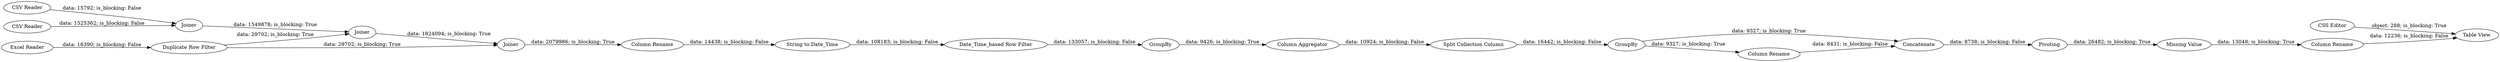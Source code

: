 digraph {
	"-1773882352731922931_11" [label=GroupBy]
	"-1773882352731922931_33" [label="Column Aggregator"]
	"-1773882352731922931_17" [label=Joiner]
	"-1773882352731922931_4" [label=Joiner]
	"-1773882352731922931_2" [label="CSV Reader"]
	"-1773882352731922931_15" [label="Date_Time_based Row Filter"]
	"-1773882352731922931_29" [label="Column Rename"]
	"-1773882352731922931_34" [label="Split Collection Column"]
	"-1773882352731922931_18" [label="Duplicate Row Filter"]
	"-1773882352731922931_20" [label="Missing Value"]
	"-1773882352731922931_3" [label="Excel Reader"]
	"-1773882352731922931_14" [label="String to Date_Time"]
	"-1773882352731922931_12" [label=Pivoting]
	"-1773882352731922931_16" [label=Joiner]
	"-1773882352731922931_1" [label="CSV Reader"]
	"-1773882352731922931_21" [label="Table View"]
	"-1773882352731922931_37" [label=Concatenate]
	"-1773882352731922931_38" [label="Column Rename"]
	"-1773882352731922931_22" [label="CSS Editor"]
	"-1773882352731922931_36" [label="Column Rename"]
	"-1773882352731922931_35" [label=GroupBy]
	"-1773882352731922931_34" -> "-1773882352731922931_35" [label="data: 16442; is_blocking: False"]
	"-1773882352731922931_35" -> "-1773882352731922931_36" [label="data: 9327; is_blocking: True"]
	"-1773882352731922931_20" -> "-1773882352731922931_38" [label="data: 13048; is_blocking: True"]
	"-1773882352731922931_35" -> "-1773882352731922931_37" [label="data: 9327; is_blocking: True"]
	"-1773882352731922931_15" -> "-1773882352731922931_11" [label="data: 133057; is_blocking: False"]
	"-1773882352731922931_33" -> "-1773882352731922931_34" [label="data: 10924; is_blocking: False"]
	"-1773882352731922931_38" -> "-1773882352731922931_21" [label="data: 12236; is_blocking: False"]
	"-1773882352731922931_1" -> "-1773882352731922931_4" [label="data: 1525362; is_blocking: False"]
	"-1773882352731922931_14" -> "-1773882352731922931_15" [label="data: 108183; is_blocking: False"]
	"-1773882352731922931_29" -> "-1773882352731922931_14" [label="data: 14438; is_blocking: False"]
	"-1773882352731922931_12" -> "-1773882352731922931_20" [label="data: 26482; is_blocking: True"]
	"-1773882352731922931_18" -> "-1773882352731922931_16" [label="data: 29702; is_blocking: True"]
	"-1773882352731922931_17" -> "-1773882352731922931_29" [label="data: 2079986; is_blocking: True"]
	"-1773882352731922931_16" -> "-1773882352731922931_17" [label="data: 1824094; is_blocking: True"]
	"-1773882352731922931_3" -> "-1773882352731922931_18" [label="data: 16390; is_blocking: False"]
	"-1773882352731922931_18" -> "-1773882352731922931_17" [label="data: 29702; is_blocking: True"]
	"-1773882352731922931_37" -> "-1773882352731922931_12" [label="data: 8738; is_blocking: False"]
	"-1773882352731922931_2" -> "-1773882352731922931_4" [label="data: 15792; is_blocking: False"]
	"-1773882352731922931_36" -> "-1773882352731922931_37" [label="data: 8431; is_blocking: False"]
	"-1773882352731922931_4" -> "-1773882352731922931_16" [label="data: 1549878; is_blocking: True"]
	"-1773882352731922931_11" -> "-1773882352731922931_33" [label="data: 9426; is_blocking: True"]
	"-1773882352731922931_22" -> "-1773882352731922931_21" [label="object: 288; is_blocking: True"]
	rankdir=LR
}
